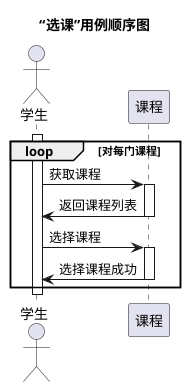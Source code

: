 @startuml

title:“选课”用例顺序图

actor 学生
participant 课程

activate 学生
    loop 对每门课程
        学生->课程:获取课程
        activate 课程


            课程->学生:返回课程列表
        deactivate 课程

        学生->课程:选择课程
        activate 课程
            课程->学生:选择课程成功
        deactivate 课程
    end loop
deactivate 学生

@enduml